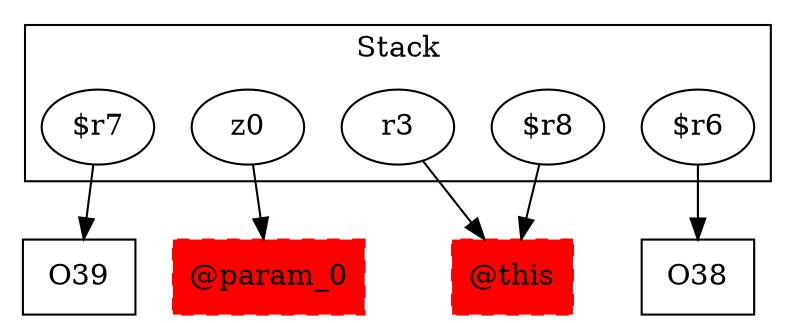 digraph sample {
  rankDir="LR";
  subgraph cluster_0 {
    label="Stack"
    "$r7"; "z0"; "$r8"; "$r6"; "r3"; 
  }
  "$r7" -> { O39[shape=box]};
  "z0" -> { "@param_0"[shape=box]};
  "$r8" -> { "@this"[shape=box]};
  "$r6" -> { O38[shape=box]};
  "r3" -> { "@this"[shape=box]};
  "@this"[shape=box, style="filled,dashed"];
  "@param_0"[shape=box, style="filled,dashed"];
  "@this"[color="red"];
  "@param_0"[color="red"];
}
